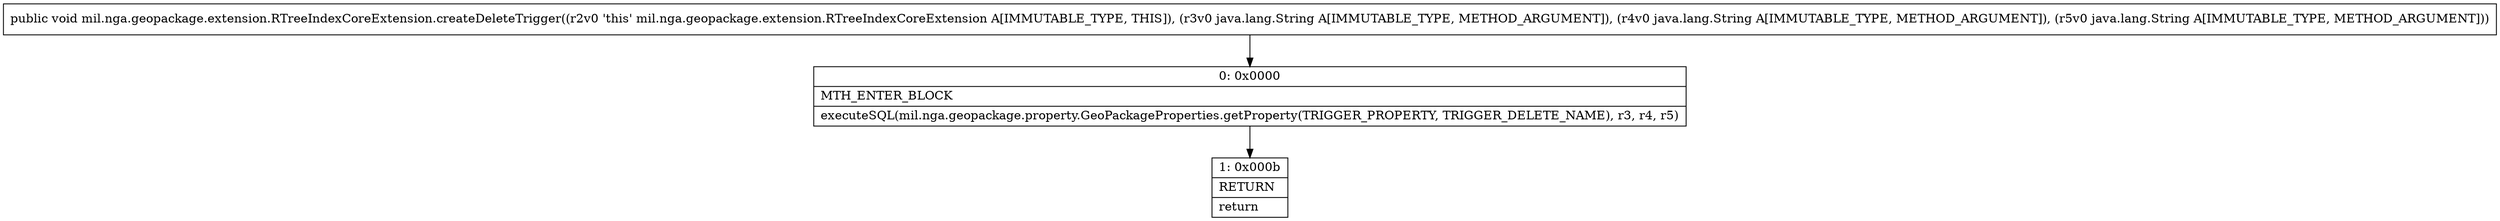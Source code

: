 digraph "CFG formil.nga.geopackage.extension.RTreeIndexCoreExtension.createDeleteTrigger(Ljava\/lang\/String;Ljava\/lang\/String;Ljava\/lang\/String;)V" {
Node_0 [shape=record,label="{0\:\ 0x0000|MTH_ENTER_BLOCK\l|executeSQL(mil.nga.geopackage.property.GeoPackageProperties.getProperty(TRIGGER_PROPERTY, TRIGGER_DELETE_NAME), r3, r4, r5)\l}"];
Node_1 [shape=record,label="{1\:\ 0x000b|RETURN\l|return\l}"];
MethodNode[shape=record,label="{public void mil.nga.geopackage.extension.RTreeIndexCoreExtension.createDeleteTrigger((r2v0 'this' mil.nga.geopackage.extension.RTreeIndexCoreExtension A[IMMUTABLE_TYPE, THIS]), (r3v0 java.lang.String A[IMMUTABLE_TYPE, METHOD_ARGUMENT]), (r4v0 java.lang.String A[IMMUTABLE_TYPE, METHOD_ARGUMENT]), (r5v0 java.lang.String A[IMMUTABLE_TYPE, METHOD_ARGUMENT])) }"];
MethodNode -> Node_0;
Node_0 -> Node_1;
}

